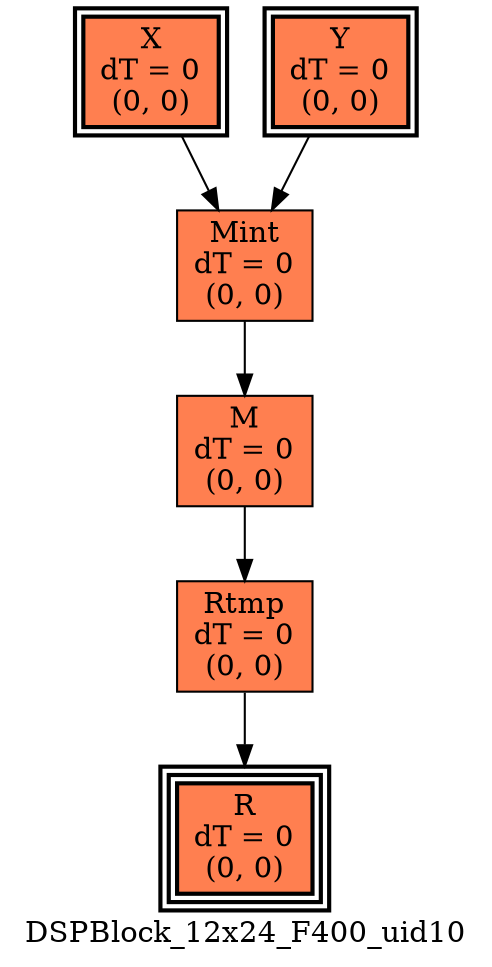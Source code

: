 digraph DSPBlock_12x24_F400_uid10
{
	//graph drawing options
	label=DSPBlock_12x24_F400_uid10;
	labelloc=bottom;
	labeljust=right;
	ratio=auto;
	nodesep=0.25;
	ranksep=0.5;

	//input/output signals of operator DSPBlock_12x24_F400_uid10
	X__DSPBlock_12x24_F400_uid10 [ label="X\ndT = 0\n(0, 0)", shape=box, color=black, style="bold, filled", fillcolor=coral, peripheries=2 ];
	Y__DSPBlock_12x24_F400_uid10 [ label="Y\ndT = 0\n(0, 0)", shape=box, color=black, style="bold, filled", fillcolor=coral, peripheries=2 ];
	R__DSPBlock_12x24_F400_uid10 [ label="R\ndT = 0\n(0, 0)", shape=box, color=black, style="bold, filled", fillcolor=coral, peripheries=3 ];
	{rank=same X__DSPBlock_12x24_F400_uid10, Y__DSPBlock_12x24_F400_uid10};
	{rank=same R__DSPBlock_12x24_F400_uid10};
	//internal signals of operator DSPBlock_12x24_F400_uid10
	Mint__DSPBlock_12x24_F400_uid10 [ label="Mint\ndT = 0\n(0, 0)", shape=box, color=black, style=filled, fillcolor=coral, peripheries=1 ];
	M__DSPBlock_12x24_F400_uid10 [ label="M\ndT = 0\n(0, 0)", shape=box, color=black, style=filled, fillcolor=coral, peripheries=1 ];
	Rtmp__DSPBlock_12x24_F400_uid10 [ label="Rtmp\ndT = 0\n(0, 0)", shape=box, color=black, style=filled, fillcolor=coral, peripheries=1 ];

	//subcomponents of operator DSPBlock_12x24_F400_uid10

	//input and internal signal connections of operator DSPBlock_12x24_F400_uid10
	X__DSPBlock_12x24_F400_uid10 -> Mint__DSPBlock_12x24_F400_uid10 [ arrowhead=normal, arrowsize=1.0, arrowtail=normal, color=black, dir=forward  ];
	Y__DSPBlock_12x24_F400_uid10 -> Mint__DSPBlock_12x24_F400_uid10 [ arrowhead=normal, arrowsize=1.0, arrowtail=normal, color=black, dir=forward  ];
	Mint__DSPBlock_12x24_F400_uid10 -> M__DSPBlock_12x24_F400_uid10 [ arrowhead=normal, arrowsize=1.0, arrowtail=normal, color=black, dir=forward  ];
	M__DSPBlock_12x24_F400_uid10 -> Rtmp__DSPBlock_12x24_F400_uid10 [ arrowhead=normal, arrowsize=1.0, arrowtail=normal, color=black, dir=forward  ];
	Rtmp__DSPBlock_12x24_F400_uid10 -> R__DSPBlock_12x24_F400_uid10 [ arrowhead=normal, arrowsize=1.0, arrowtail=normal, color=black, dir=forward  ];
}

